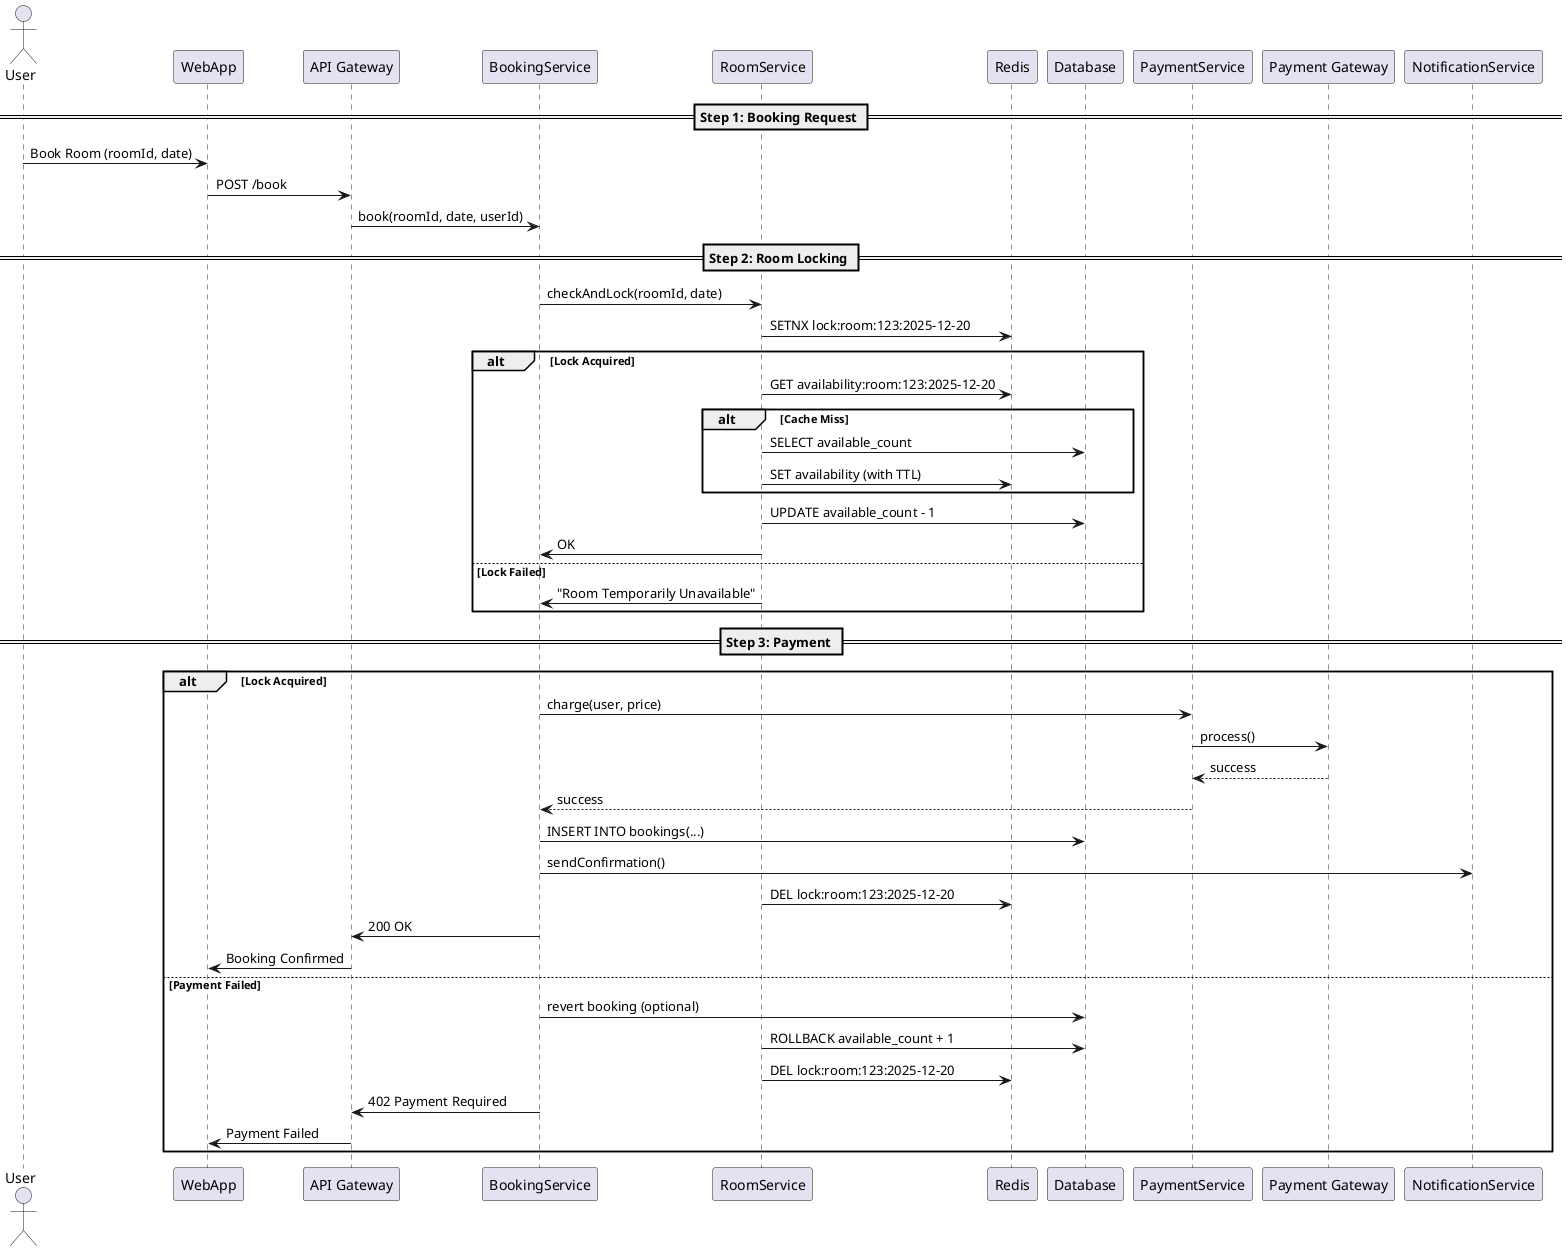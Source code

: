 @startuml BookingFlow
actor User
participant WebApp
participant "API Gateway" as APIGateway
participant BookingService
participant RoomService
participant Redis
participant "Database" as DB
participant PaymentService
participant "Payment Gateway" as PaymentGateway
participant NotificationService

== Step 1: Booking Request ==
User -> WebApp : Book Room (roomId, date)
WebApp -> APIGateway : POST /book
APIGateway -> BookingService : book(roomId, date, userId)

== Step 2: Room Locking ==
BookingService -> RoomService : checkAndLock(roomId, date)
RoomService -> Redis : SETNX lock:room:123:2025-12-20

alt Lock Acquired
    RoomService -> Redis : GET availability:room:123:2025-12-20
    alt Cache Miss
        RoomService -> DB : SELECT available_count
        RoomService -> Redis : SET availability (with TTL)
    end
    RoomService -> DB : UPDATE available_count - 1
    RoomService -> BookingService : OK
else Lock Failed
    RoomService -> BookingService : "Room Temporarily Unavailable"
end

== Step 3: Payment ==
alt Lock Acquired
    BookingService -> PaymentService : charge(user, price)
    PaymentService -> PaymentGateway : process()
    PaymentGateway --> PaymentService : success
    PaymentService --> BookingService : success

    BookingService -> DB : INSERT INTO bookings(...)
    BookingService -> NotificationService : sendConfirmation()

    RoomService -> Redis : DEL lock:room:123:2025-12-20
    BookingService -> APIGateway : 200 OK
    APIGateway -> WebApp : Booking Confirmed
else Payment Failed
    BookingService -> DB : revert booking (optional)
    RoomService -> DB : ROLLBACK available_count + 1
    RoomService -> Redis : DEL lock:room:123:2025-12-20
    BookingService -> APIGateway : 402 Payment Required
    APIGateway -> WebApp : Payment Failed
end

@enduml
